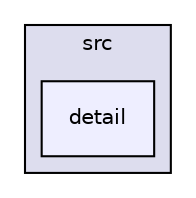 digraph "detail" {
  compound=true
  node [ fontsize="10", fontname="Helvetica"];
  edge [ labelfontsize="10", labelfontname="Helvetica"];
  subgraph clusterdir_68267d1309a1af8e8297ef4c3efbcdba {
    graph [ bgcolor="#ddddee", pencolor="black", label="src" fontname="Helvetica", fontsize="10", URL="dir_68267d1309a1af8e8297ef4c3efbcdba.html"]
  dir_f0f3e2b7ec36730d4757e0995a84a586 [shape=box, label="detail", style="filled", fillcolor="#eeeeff", pencolor="black", URL="dir_f0f3e2b7ec36730d4757e0995a84a586.html"];
  }
}
